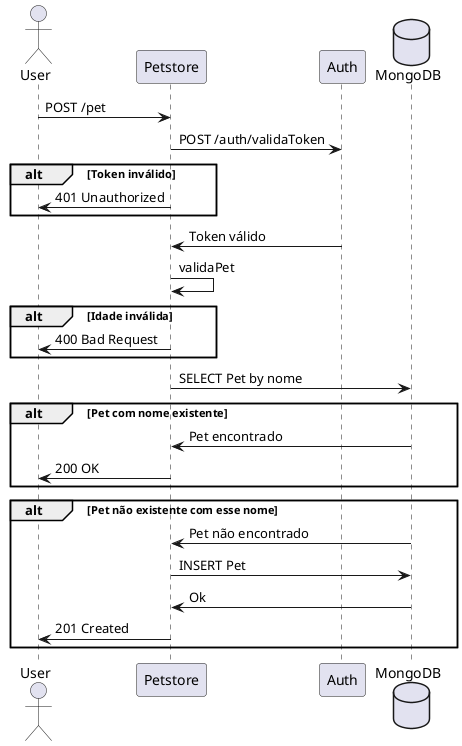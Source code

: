 @startuml

actor User
participant Petstore
participant Auth
database MongoDB

User -> Petstore: POST /pet
Petstore -> Auth: POST /auth/validaToken

alt Token inválido
    Petstore -> User: 401 Unauthorized
end

Auth -> Petstore: Token válido
Petstore -> Petstore: validaPet

alt Idade inválida
    Petstore -> User: 400 Bad Request
end

Petstore -> MongoDB : SELECT Pet by nome

alt Pet com nome existente
    MongoDB -> Petstore: Pet encontrado
    Petstore -> User: 200 OK
end

alt Pet não existente com esse nome
    MongoDB -> Petstore: Pet não encontrado
    Petstore -> MongoDB : INSERT Pet
    MongoDB -> Petstore: Ok
    Petstore -> User: 201 Created
end

@enduml